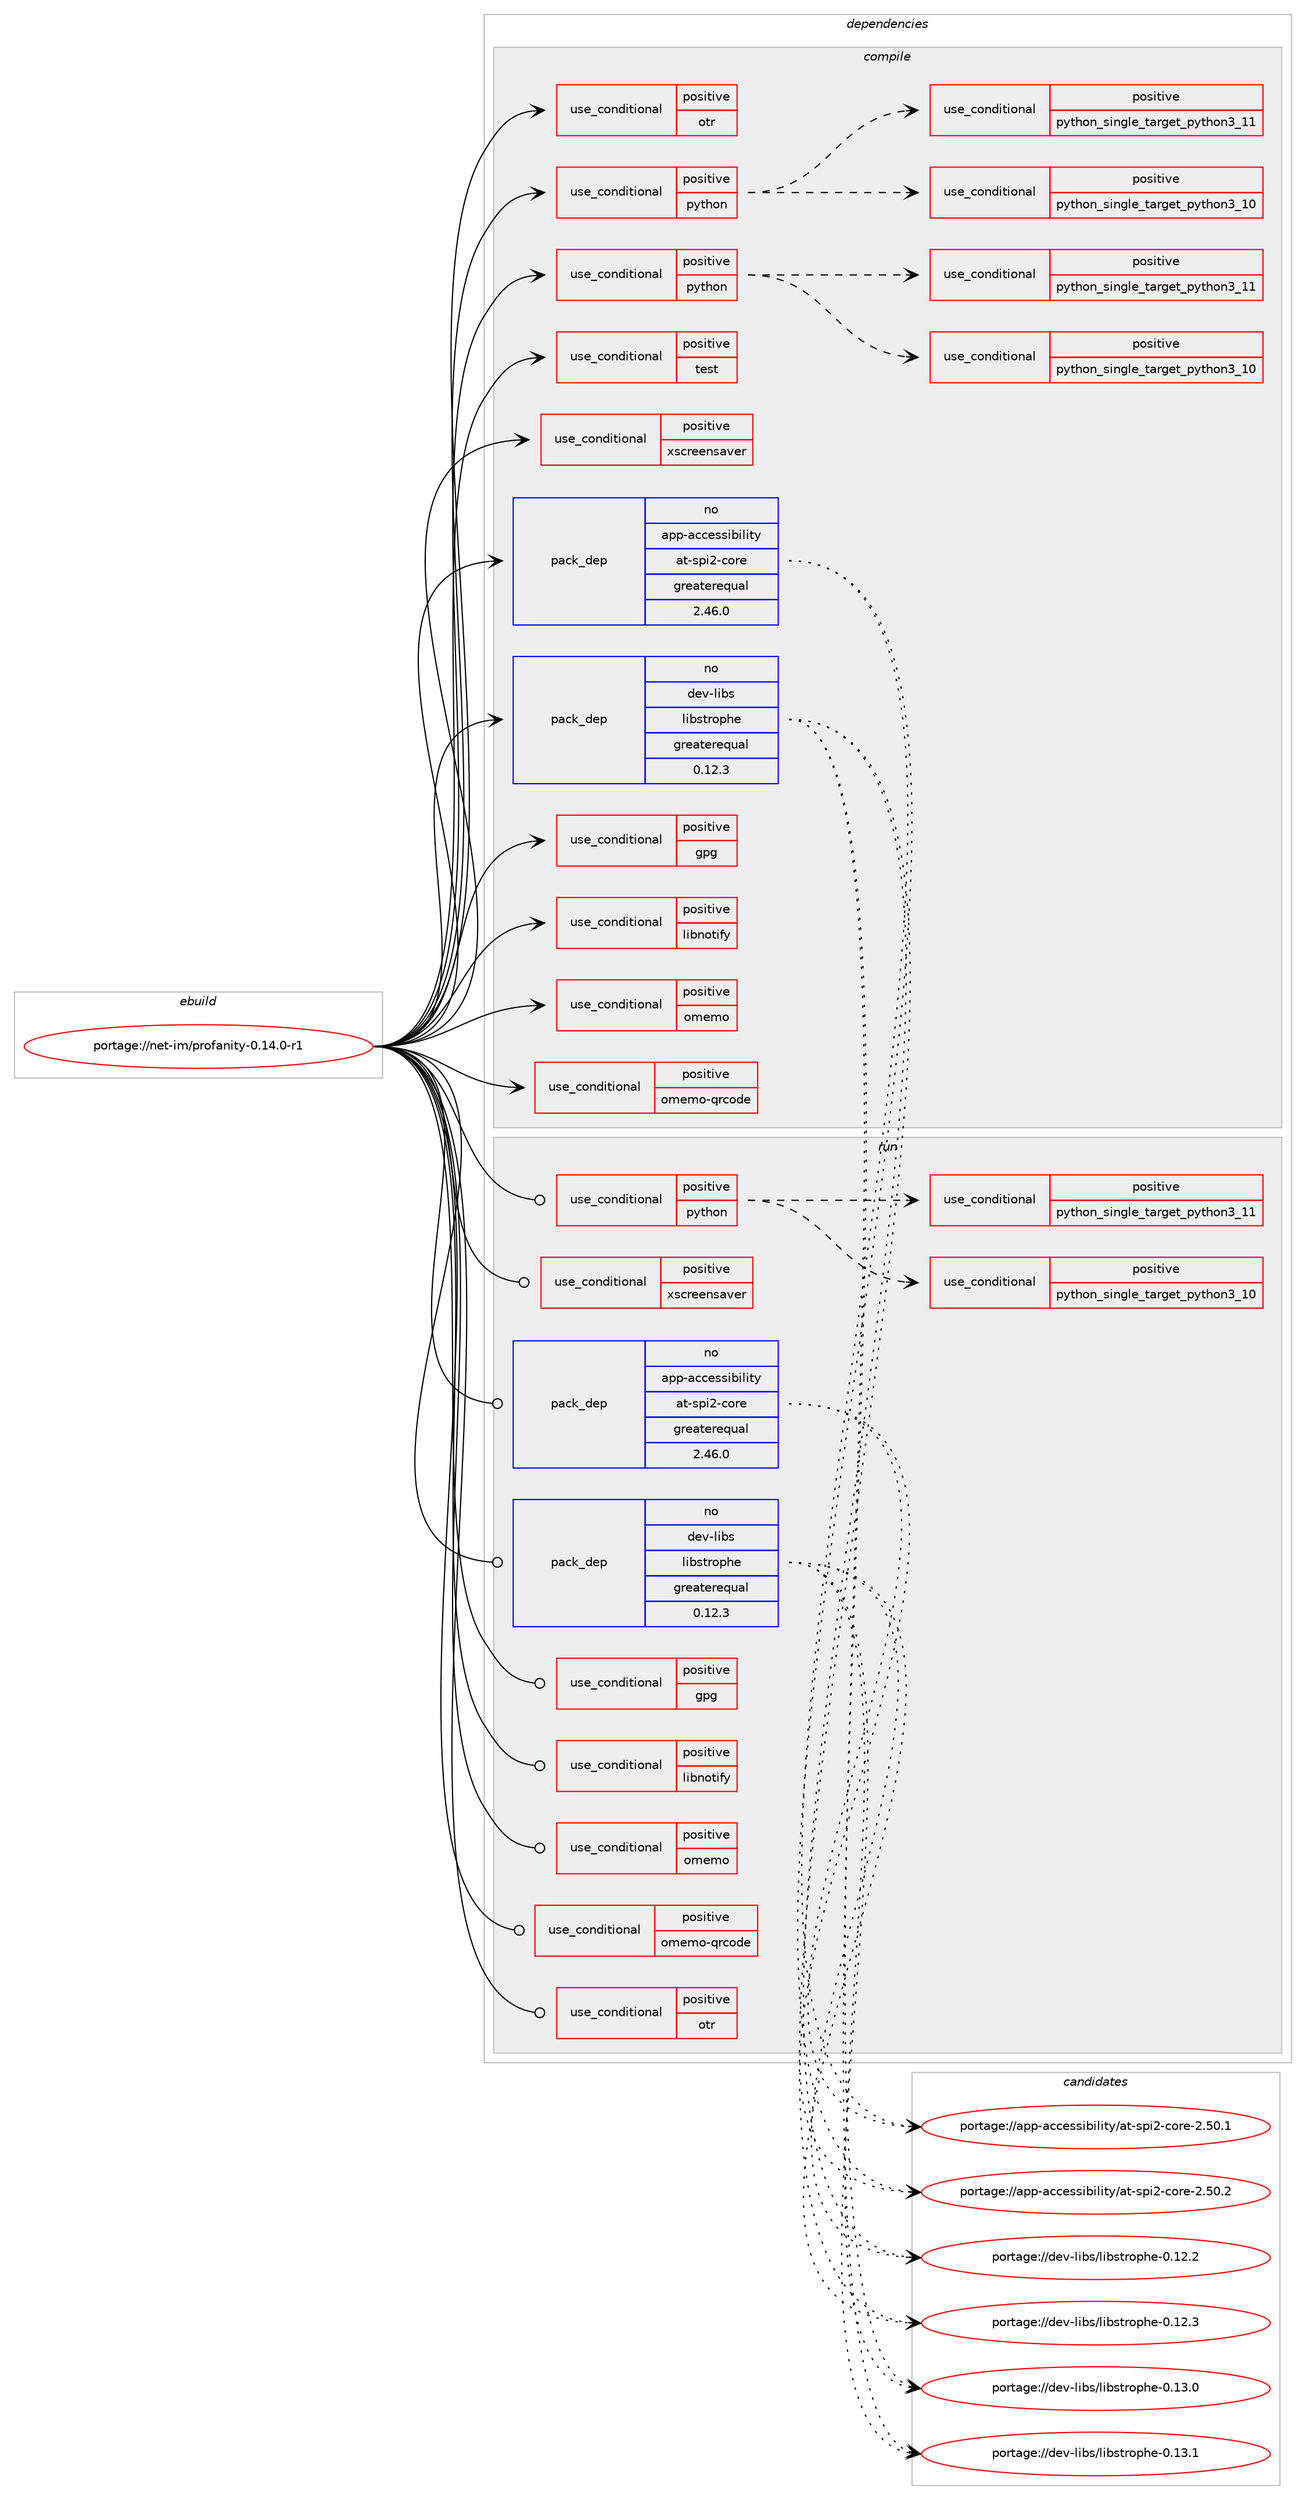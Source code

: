 digraph prolog {

# *************
# Graph options
# *************

newrank=true;
concentrate=true;
compound=true;
graph [rankdir=LR,fontname=Helvetica,fontsize=10,ranksep=1.5];#, ranksep=2.5, nodesep=0.2];
edge  [arrowhead=vee];
node  [fontname=Helvetica,fontsize=10];

# **********
# The ebuild
# **********

subgraph cluster_leftcol {
color=gray;
rank=same;
label=<<i>ebuild</i>>;
id [label="portage://net-im/profanity-0.14.0-r1", color=red, width=4, href="../net-im/profanity-0.14.0-r1.svg"];
}

# ****************
# The dependencies
# ****************

subgraph cluster_midcol {
color=gray;
label=<<i>dependencies</i>>;
subgraph cluster_compile {
fillcolor="#eeeeee";
style=filled;
label=<<i>compile</i>>;
subgraph cond89393 {
dependency180263 [label=<<TABLE BORDER="0" CELLBORDER="1" CELLSPACING="0" CELLPADDING="4"><TR><TD ROWSPAN="3" CELLPADDING="10">use_conditional</TD></TR><TR><TD>positive</TD></TR><TR><TD>gpg</TD></TR></TABLE>>, shape=none, color=red];
# *** BEGIN UNKNOWN DEPENDENCY TYPE (TODO) ***
# dependency180263 -> package_dependency(portage://net-im/profanity-0.14.0-r1,install,no,app-crypt,gpgme,none,[,,],any_same_slot,[])
# *** END UNKNOWN DEPENDENCY TYPE (TODO) ***

}
id:e -> dependency180263:w [weight=20,style="solid",arrowhead="vee"];
subgraph cond89394 {
dependency180264 [label=<<TABLE BORDER="0" CELLBORDER="1" CELLSPACING="0" CELLPADDING="4"><TR><TD ROWSPAN="3" CELLPADDING="10">use_conditional</TD></TR><TR><TD>positive</TD></TR><TR><TD>libnotify</TD></TR></TABLE>>, shape=none, color=red];
# *** BEGIN UNKNOWN DEPENDENCY TYPE (TODO) ***
# dependency180264 -> package_dependency(portage://net-im/profanity-0.14.0-r1,install,no,x11-libs,libnotify,none,[,,],[],[])
# *** END UNKNOWN DEPENDENCY TYPE (TODO) ***

}
id:e -> dependency180264:w [weight=20,style="solid",arrowhead="vee"];
subgraph cond89395 {
dependency180265 [label=<<TABLE BORDER="0" CELLBORDER="1" CELLSPACING="0" CELLPADDING="4"><TR><TD ROWSPAN="3" CELLPADDING="10">use_conditional</TD></TR><TR><TD>positive</TD></TR><TR><TD>omemo</TD></TR></TABLE>>, shape=none, color=red];
# *** BEGIN UNKNOWN DEPENDENCY TYPE (TODO) ***
# dependency180265 -> package_dependency(portage://net-im/profanity-0.14.0-r1,install,no,dev-libs,libgcrypt,none,[,,],any_same_slot,[])
# *** END UNKNOWN DEPENDENCY TYPE (TODO) ***

# *** BEGIN UNKNOWN DEPENDENCY TYPE (TODO) ***
# dependency180265 -> package_dependency(portage://net-im/profanity-0.14.0-r1,install,no,net-libs,libsignal-protocol-c,none,[,,],[],[])
# *** END UNKNOWN DEPENDENCY TYPE (TODO) ***

}
id:e -> dependency180265:w [weight=20,style="solid",arrowhead="vee"];
subgraph cond89396 {
dependency180266 [label=<<TABLE BORDER="0" CELLBORDER="1" CELLSPACING="0" CELLPADDING="4"><TR><TD ROWSPAN="3" CELLPADDING="10">use_conditional</TD></TR><TR><TD>positive</TD></TR><TR><TD>omemo-qrcode</TD></TR></TABLE>>, shape=none, color=red];
# *** BEGIN UNKNOWN DEPENDENCY TYPE (TODO) ***
# dependency180266 -> package_dependency(portage://net-im/profanity-0.14.0-r1,install,no,media-gfx,qrencode,none,[,,],any_same_slot,[])
# *** END UNKNOWN DEPENDENCY TYPE (TODO) ***

}
id:e -> dependency180266:w [weight=20,style="solid",arrowhead="vee"];
subgraph cond89397 {
dependency180267 [label=<<TABLE BORDER="0" CELLBORDER="1" CELLSPACING="0" CELLPADDING="4"><TR><TD ROWSPAN="3" CELLPADDING="10">use_conditional</TD></TR><TR><TD>positive</TD></TR><TR><TD>otr</TD></TR></TABLE>>, shape=none, color=red];
# *** BEGIN UNKNOWN DEPENDENCY TYPE (TODO) ***
# dependency180267 -> package_dependency(portage://net-im/profanity-0.14.0-r1,install,no,net-libs,libotr,none,[,,],[],[])
# *** END UNKNOWN DEPENDENCY TYPE (TODO) ***

}
id:e -> dependency180267:w [weight=20,style="solid",arrowhead="vee"];
subgraph cond89398 {
dependency180268 [label=<<TABLE BORDER="0" CELLBORDER="1" CELLSPACING="0" CELLPADDING="4"><TR><TD ROWSPAN="3" CELLPADDING="10">use_conditional</TD></TR><TR><TD>positive</TD></TR><TR><TD>python</TD></TR></TABLE>>, shape=none, color=red];
subgraph cond89399 {
dependency180269 [label=<<TABLE BORDER="0" CELLBORDER="1" CELLSPACING="0" CELLPADDING="4"><TR><TD ROWSPAN="3" CELLPADDING="10">use_conditional</TD></TR><TR><TD>positive</TD></TR><TR><TD>python_single_target_python3_10</TD></TR></TABLE>>, shape=none, color=red];
# *** BEGIN UNKNOWN DEPENDENCY TYPE (TODO) ***
# dependency180269 -> package_dependency(portage://net-im/profanity-0.14.0-r1,install,no,dev-lang,python,none,[,,],[slot(3.10)],[])
# *** END UNKNOWN DEPENDENCY TYPE (TODO) ***

}
dependency180268:e -> dependency180269:w [weight=20,style="dashed",arrowhead="vee"];
subgraph cond89400 {
dependency180270 [label=<<TABLE BORDER="0" CELLBORDER="1" CELLSPACING="0" CELLPADDING="4"><TR><TD ROWSPAN="3" CELLPADDING="10">use_conditional</TD></TR><TR><TD>positive</TD></TR><TR><TD>python_single_target_python3_11</TD></TR></TABLE>>, shape=none, color=red];
# *** BEGIN UNKNOWN DEPENDENCY TYPE (TODO) ***
# dependency180270 -> package_dependency(portage://net-im/profanity-0.14.0-r1,install,no,dev-lang,python,none,[,,],[slot(3.11)],[])
# *** END UNKNOWN DEPENDENCY TYPE (TODO) ***

}
dependency180268:e -> dependency180270:w [weight=20,style="dashed",arrowhead="vee"];
}
id:e -> dependency180268:w [weight=20,style="solid",arrowhead="vee"];
subgraph cond89401 {
dependency180271 [label=<<TABLE BORDER="0" CELLBORDER="1" CELLSPACING="0" CELLPADDING="4"><TR><TD ROWSPAN="3" CELLPADDING="10">use_conditional</TD></TR><TR><TD>positive</TD></TR><TR><TD>python</TD></TR></TABLE>>, shape=none, color=red];
subgraph cond89402 {
dependency180272 [label=<<TABLE BORDER="0" CELLBORDER="1" CELLSPACING="0" CELLPADDING="4"><TR><TD ROWSPAN="3" CELLPADDING="10">use_conditional</TD></TR><TR><TD>positive</TD></TR><TR><TD>python_single_target_python3_10</TD></TR></TABLE>>, shape=none, color=red];
# *** BEGIN UNKNOWN DEPENDENCY TYPE (TODO) ***
# dependency180272 -> package_dependency(portage://net-im/profanity-0.14.0-r1,install,no,dev-python,cython,none,[,,],[],[use(enable(python_targets_python3_10),negative)])
# *** END UNKNOWN DEPENDENCY TYPE (TODO) ***

}
dependency180271:e -> dependency180272:w [weight=20,style="dashed",arrowhead="vee"];
subgraph cond89403 {
dependency180273 [label=<<TABLE BORDER="0" CELLBORDER="1" CELLSPACING="0" CELLPADDING="4"><TR><TD ROWSPAN="3" CELLPADDING="10">use_conditional</TD></TR><TR><TD>positive</TD></TR><TR><TD>python_single_target_python3_11</TD></TR></TABLE>>, shape=none, color=red];
# *** BEGIN UNKNOWN DEPENDENCY TYPE (TODO) ***
# dependency180273 -> package_dependency(portage://net-im/profanity-0.14.0-r1,install,no,dev-python,cython,none,[,,],[],[use(enable(python_targets_python3_11),negative)])
# *** END UNKNOWN DEPENDENCY TYPE (TODO) ***

}
dependency180271:e -> dependency180273:w [weight=20,style="dashed",arrowhead="vee"];
}
id:e -> dependency180271:w [weight=20,style="solid",arrowhead="vee"];
subgraph cond89404 {
dependency180274 [label=<<TABLE BORDER="0" CELLBORDER="1" CELLSPACING="0" CELLPADDING="4"><TR><TD ROWSPAN="3" CELLPADDING="10">use_conditional</TD></TR><TR><TD>positive</TD></TR><TR><TD>test</TD></TR></TABLE>>, shape=none, color=red];
# *** BEGIN UNKNOWN DEPENDENCY TYPE (TODO) ***
# dependency180274 -> package_dependency(portage://net-im/profanity-0.14.0-r1,install,no,dev-util,cmocka,none,[,,],[],[])
# *** END UNKNOWN DEPENDENCY TYPE (TODO) ***

}
id:e -> dependency180274:w [weight=20,style="solid",arrowhead="vee"];
subgraph cond89405 {
dependency180275 [label=<<TABLE BORDER="0" CELLBORDER="1" CELLSPACING="0" CELLPADDING="4"><TR><TD ROWSPAN="3" CELLPADDING="10">use_conditional</TD></TR><TR><TD>positive</TD></TR><TR><TD>xscreensaver</TD></TR></TABLE>>, shape=none, color=red];
# *** BEGIN UNKNOWN DEPENDENCY TYPE (TODO) ***
# dependency180275 -> package_dependency(portage://net-im/profanity-0.14.0-r1,install,no,x11-libs,libXScrnSaver,none,[,,],[],[])
# *** END UNKNOWN DEPENDENCY TYPE (TODO) ***

# *** BEGIN UNKNOWN DEPENDENCY TYPE (TODO) ***
# dependency180275 -> package_dependency(portage://net-im/profanity-0.14.0-r1,install,no,x11-libs,libX11,none,[,,],[],[])
# *** END UNKNOWN DEPENDENCY TYPE (TODO) ***

}
id:e -> dependency180275:w [weight=20,style="solid",arrowhead="vee"];
subgraph pack88320 {
dependency180276 [label=<<TABLE BORDER="0" CELLBORDER="1" CELLSPACING="0" CELLPADDING="4" WIDTH="220"><TR><TD ROWSPAN="6" CELLPADDING="30">pack_dep</TD></TR><TR><TD WIDTH="110">no</TD></TR><TR><TD>app-accessibility</TD></TR><TR><TD>at-spi2-core</TD></TR><TR><TD>greaterequal</TD></TR><TR><TD>2.46.0</TD></TR></TABLE>>, shape=none, color=blue];
}
id:e -> dependency180276:w [weight=20,style="solid",arrowhead="vee"];
# *** BEGIN UNKNOWN DEPENDENCY TYPE (TODO) ***
# id -> package_dependency(portage://net-im/profanity-0.14.0-r1,install,no,dev-db,sqlite,none,[,,],[slot(3)],[])
# *** END UNKNOWN DEPENDENCY TYPE (TODO) ***

# *** BEGIN UNKNOWN DEPENDENCY TYPE (TODO) ***
# id -> package_dependency(portage://net-im/profanity-0.14.0-r1,install,no,dev-libs,glib,none,[,,],[slot(2)],[])
# *** END UNKNOWN DEPENDENCY TYPE (TODO) ***

subgraph pack88321 {
dependency180277 [label=<<TABLE BORDER="0" CELLBORDER="1" CELLSPACING="0" CELLPADDING="4" WIDTH="220"><TR><TD ROWSPAN="6" CELLPADDING="30">pack_dep</TD></TR><TR><TD WIDTH="110">no</TD></TR><TR><TD>dev-libs</TD></TR><TR><TD>libstrophe</TD></TR><TR><TD>greaterequal</TD></TR><TR><TD>0.12.3</TD></TR></TABLE>>, shape=none, color=blue];
}
id:e -> dependency180277:w [weight=20,style="solid",arrowhead="vee"];
# *** BEGIN UNKNOWN DEPENDENCY TYPE (TODO) ***
# id -> package_dependency(portage://net-im/profanity-0.14.0-r1,install,no,media-libs,harfbuzz,none,[,,],any_same_slot,[])
# *** END UNKNOWN DEPENDENCY TYPE (TODO) ***

# *** BEGIN UNKNOWN DEPENDENCY TYPE (TODO) ***
# id -> package_dependency(portage://net-im/profanity-0.14.0-r1,install,no,net-misc,curl,none,[,,],[],[])
# *** END UNKNOWN DEPENDENCY TYPE (TODO) ***

# *** BEGIN UNKNOWN DEPENDENCY TYPE (TODO) ***
# id -> package_dependency(portage://net-im/profanity-0.14.0-r1,install,no,sys-libs,ncurses,none,[,,],any_same_slot,[use(enable(unicode),positive)])
# *** END UNKNOWN DEPENDENCY TYPE (TODO) ***

# *** BEGIN UNKNOWN DEPENDENCY TYPE (TODO) ***
# id -> package_dependency(portage://net-im/profanity-0.14.0-r1,install,no,sys-libs,readline,none,[,,],any_same_slot,[])
# *** END UNKNOWN DEPENDENCY TYPE (TODO) ***

# *** BEGIN UNKNOWN DEPENDENCY TYPE (TODO) ***
# id -> package_dependency(portage://net-im/profanity-0.14.0-r1,install,no,x11-libs,cairo,none,[,,],[],[])
# *** END UNKNOWN DEPENDENCY TYPE (TODO) ***

# *** BEGIN UNKNOWN DEPENDENCY TYPE (TODO) ***
# id -> package_dependency(portage://net-im/profanity-0.14.0-r1,install,no,x11-libs,gdk-pixbuf,none,[,,],[slot(2)],[])
# *** END UNKNOWN DEPENDENCY TYPE (TODO) ***

# *** BEGIN UNKNOWN DEPENDENCY TYPE (TODO) ***
# id -> package_dependency(portage://net-im/profanity-0.14.0-r1,install,no,x11-libs,gtk+,none,[,,],[slot(3)],[])
# *** END UNKNOWN DEPENDENCY TYPE (TODO) ***

# *** BEGIN UNKNOWN DEPENDENCY TYPE (TODO) ***
# id -> package_dependency(portage://net-im/profanity-0.14.0-r1,install,no,x11-libs,pango,none,[,,],[],[])
# *** END UNKNOWN DEPENDENCY TYPE (TODO) ***

# *** BEGIN UNKNOWN DEPENDENCY TYPE (TODO) ***
# id -> package_dependency(portage://net-im/profanity-0.14.0-r1,install,no,x11-misc,shared-mime-info,none,[,,],[],[])
# *** END UNKNOWN DEPENDENCY TYPE (TODO) ***

}
subgraph cluster_compileandrun {
fillcolor="#eeeeee";
style=filled;
label=<<i>compile and run</i>>;
}
subgraph cluster_run {
fillcolor="#eeeeee";
style=filled;
label=<<i>run</i>>;
subgraph cond89406 {
dependency180278 [label=<<TABLE BORDER="0" CELLBORDER="1" CELLSPACING="0" CELLPADDING="4"><TR><TD ROWSPAN="3" CELLPADDING="10">use_conditional</TD></TR><TR><TD>positive</TD></TR><TR><TD>gpg</TD></TR></TABLE>>, shape=none, color=red];
# *** BEGIN UNKNOWN DEPENDENCY TYPE (TODO) ***
# dependency180278 -> package_dependency(portage://net-im/profanity-0.14.0-r1,run,no,app-crypt,gpgme,none,[,,],any_same_slot,[])
# *** END UNKNOWN DEPENDENCY TYPE (TODO) ***

}
id:e -> dependency180278:w [weight=20,style="solid",arrowhead="odot"];
subgraph cond89407 {
dependency180279 [label=<<TABLE BORDER="0" CELLBORDER="1" CELLSPACING="0" CELLPADDING="4"><TR><TD ROWSPAN="3" CELLPADDING="10">use_conditional</TD></TR><TR><TD>positive</TD></TR><TR><TD>libnotify</TD></TR></TABLE>>, shape=none, color=red];
# *** BEGIN UNKNOWN DEPENDENCY TYPE (TODO) ***
# dependency180279 -> package_dependency(portage://net-im/profanity-0.14.0-r1,run,no,x11-libs,libnotify,none,[,,],[],[])
# *** END UNKNOWN DEPENDENCY TYPE (TODO) ***

}
id:e -> dependency180279:w [weight=20,style="solid",arrowhead="odot"];
subgraph cond89408 {
dependency180280 [label=<<TABLE BORDER="0" CELLBORDER="1" CELLSPACING="0" CELLPADDING="4"><TR><TD ROWSPAN="3" CELLPADDING="10">use_conditional</TD></TR><TR><TD>positive</TD></TR><TR><TD>omemo</TD></TR></TABLE>>, shape=none, color=red];
# *** BEGIN UNKNOWN DEPENDENCY TYPE (TODO) ***
# dependency180280 -> package_dependency(portage://net-im/profanity-0.14.0-r1,run,no,dev-libs,libgcrypt,none,[,,],any_same_slot,[])
# *** END UNKNOWN DEPENDENCY TYPE (TODO) ***

# *** BEGIN UNKNOWN DEPENDENCY TYPE (TODO) ***
# dependency180280 -> package_dependency(portage://net-im/profanity-0.14.0-r1,run,no,net-libs,libsignal-protocol-c,none,[,,],[],[])
# *** END UNKNOWN DEPENDENCY TYPE (TODO) ***

}
id:e -> dependency180280:w [weight=20,style="solid",arrowhead="odot"];
subgraph cond89409 {
dependency180281 [label=<<TABLE BORDER="0" CELLBORDER="1" CELLSPACING="0" CELLPADDING="4"><TR><TD ROWSPAN="3" CELLPADDING="10">use_conditional</TD></TR><TR><TD>positive</TD></TR><TR><TD>omemo-qrcode</TD></TR></TABLE>>, shape=none, color=red];
# *** BEGIN UNKNOWN DEPENDENCY TYPE (TODO) ***
# dependency180281 -> package_dependency(portage://net-im/profanity-0.14.0-r1,run,no,media-gfx,qrencode,none,[,,],any_same_slot,[])
# *** END UNKNOWN DEPENDENCY TYPE (TODO) ***

}
id:e -> dependency180281:w [weight=20,style="solid",arrowhead="odot"];
subgraph cond89410 {
dependency180282 [label=<<TABLE BORDER="0" CELLBORDER="1" CELLSPACING="0" CELLPADDING="4"><TR><TD ROWSPAN="3" CELLPADDING="10">use_conditional</TD></TR><TR><TD>positive</TD></TR><TR><TD>otr</TD></TR></TABLE>>, shape=none, color=red];
# *** BEGIN UNKNOWN DEPENDENCY TYPE (TODO) ***
# dependency180282 -> package_dependency(portage://net-im/profanity-0.14.0-r1,run,no,net-libs,libotr,none,[,,],[],[])
# *** END UNKNOWN DEPENDENCY TYPE (TODO) ***

}
id:e -> dependency180282:w [weight=20,style="solid",arrowhead="odot"];
subgraph cond89411 {
dependency180283 [label=<<TABLE BORDER="0" CELLBORDER="1" CELLSPACING="0" CELLPADDING="4"><TR><TD ROWSPAN="3" CELLPADDING="10">use_conditional</TD></TR><TR><TD>positive</TD></TR><TR><TD>python</TD></TR></TABLE>>, shape=none, color=red];
subgraph cond89412 {
dependency180284 [label=<<TABLE BORDER="0" CELLBORDER="1" CELLSPACING="0" CELLPADDING="4"><TR><TD ROWSPAN="3" CELLPADDING="10">use_conditional</TD></TR><TR><TD>positive</TD></TR><TR><TD>python_single_target_python3_10</TD></TR></TABLE>>, shape=none, color=red];
# *** BEGIN UNKNOWN DEPENDENCY TYPE (TODO) ***
# dependency180284 -> package_dependency(portage://net-im/profanity-0.14.0-r1,run,no,dev-lang,python,none,[,,],[slot(3.10)],[])
# *** END UNKNOWN DEPENDENCY TYPE (TODO) ***

}
dependency180283:e -> dependency180284:w [weight=20,style="dashed",arrowhead="vee"];
subgraph cond89413 {
dependency180285 [label=<<TABLE BORDER="0" CELLBORDER="1" CELLSPACING="0" CELLPADDING="4"><TR><TD ROWSPAN="3" CELLPADDING="10">use_conditional</TD></TR><TR><TD>positive</TD></TR><TR><TD>python_single_target_python3_11</TD></TR></TABLE>>, shape=none, color=red];
# *** BEGIN UNKNOWN DEPENDENCY TYPE (TODO) ***
# dependency180285 -> package_dependency(portage://net-im/profanity-0.14.0-r1,run,no,dev-lang,python,none,[,,],[slot(3.11)],[])
# *** END UNKNOWN DEPENDENCY TYPE (TODO) ***

}
dependency180283:e -> dependency180285:w [weight=20,style="dashed",arrowhead="vee"];
}
id:e -> dependency180283:w [weight=20,style="solid",arrowhead="odot"];
subgraph cond89414 {
dependency180286 [label=<<TABLE BORDER="0" CELLBORDER="1" CELLSPACING="0" CELLPADDING="4"><TR><TD ROWSPAN="3" CELLPADDING="10">use_conditional</TD></TR><TR><TD>positive</TD></TR><TR><TD>xscreensaver</TD></TR></TABLE>>, shape=none, color=red];
# *** BEGIN UNKNOWN DEPENDENCY TYPE (TODO) ***
# dependency180286 -> package_dependency(portage://net-im/profanity-0.14.0-r1,run,no,x11-libs,libXScrnSaver,none,[,,],[],[])
# *** END UNKNOWN DEPENDENCY TYPE (TODO) ***

# *** BEGIN UNKNOWN DEPENDENCY TYPE (TODO) ***
# dependency180286 -> package_dependency(portage://net-im/profanity-0.14.0-r1,run,no,x11-libs,libX11,none,[,,],[],[])
# *** END UNKNOWN DEPENDENCY TYPE (TODO) ***

}
id:e -> dependency180286:w [weight=20,style="solid",arrowhead="odot"];
subgraph pack88322 {
dependency180287 [label=<<TABLE BORDER="0" CELLBORDER="1" CELLSPACING="0" CELLPADDING="4" WIDTH="220"><TR><TD ROWSPAN="6" CELLPADDING="30">pack_dep</TD></TR><TR><TD WIDTH="110">no</TD></TR><TR><TD>app-accessibility</TD></TR><TR><TD>at-spi2-core</TD></TR><TR><TD>greaterequal</TD></TR><TR><TD>2.46.0</TD></TR></TABLE>>, shape=none, color=blue];
}
id:e -> dependency180287:w [weight=20,style="solid",arrowhead="odot"];
# *** BEGIN UNKNOWN DEPENDENCY TYPE (TODO) ***
# id -> package_dependency(portage://net-im/profanity-0.14.0-r1,run,no,dev-db,sqlite,none,[,,],[slot(3)],[])
# *** END UNKNOWN DEPENDENCY TYPE (TODO) ***

# *** BEGIN UNKNOWN DEPENDENCY TYPE (TODO) ***
# id -> package_dependency(portage://net-im/profanity-0.14.0-r1,run,no,dev-libs,glib,none,[,,],[slot(2)],[])
# *** END UNKNOWN DEPENDENCY TYPE (TODO) ***

subgraph pack88323 {
dependency180288 [label=<<TABLE BORDER="0" CELLBORDER="1" CELLSPACING="0" CELLPADDING="4" WIDTH="220"><TR><TD ROWSPAN="6" CELLPADDING="30">pack_dep</TD></TR><TR><TD WIDTH="110">no</TD></TR><TR><TD>dev-libs</TD></TR><TR><TD>libstrophe</TD></TR><TR><TD>greaterequal</TD></TR><TR><TD>0.12.3</TD></TR></TABLE>>, shape=none, color=blue];
}
id:e -> dependency180288:w [weight=20,style="solid",arrowhead="odot"];
# *** BEGIN UNKNOWN DEPENDENCY TYPE (TODO) ***
# id -> package_dependency(portage://net-im/profanity-0.14.0-r1,run,no,media-libs,harfbuzz,none,[,,],any_same_slot,[])
# *** END UNKNOWN DEPENDENCY TYPE (TODO) ***

# *** BEGIN UNKNOWN DEPENDENCY TYPE (TODO) ***
# id -> package_dependency(portage://net-im/profanity-0.14.0-r1,run,no,net-misc,curl,none,[,,],[],[])
# *** END UNKNOWN DEPENDENCY TYPE (TODO) ***

# *** BEGIN UNKNOWN DEPENDENCY TYPE (TODO) ***
# id -> package_dependency(portage://net-im/profanity-0.14.0-r1,run,no,sys-libs,ncurses,none,[,,],any_same_slot,[use(enable(unicode),positive)])
# *** END UNKNOWN DEPENDENCY TYPE (TODO) ***

# *** BEGIN UNKNOWN DEPENDENCY TYPE (TODO) ***
# id -> package_dependency(portage://net-im/profanity-0.14.0-r1,run,no,sys-libs,readline,none,[,,],any_same_slot,[])
# *** END UNKNOWN DEPENDENCY TYPE (TODO) ***

# *** BEGIN UNKNOWN DEPENDENCY TYPE (TODO) ***
# id -> package_dependency(portage://net-im/profanity-0.14.0-r1,run,no,x11-libs,cairo,none,[,,],[],[])
# *** END UNKNOWN DEPENDENCY TYPE (TODO) ***

# *** BEGIN UNKNOWN DEPENDENCY TYPE (TODO) ***
# id -> package_dependency(portage://net-im/profanity-0.14.0-r1,run,no,x11-libs,gdk-pixbuf,none,[,,],[slot(2)],[])
# *** END UNKNOWN DEPENDENCY TYPE (TODO) ***

# *** BEGIN UNKNOWN DEPENDENCY TYPE (TODO) ***
# id -> package_dependency(portage://net-im/profanity-0.14.0-r1,run,no,x11-libs,gtk+,none,[,,],[slot(3)],[])
# *** END UNKNOWN DEPENDENCY TYPE (TODO) ***

# *** BEGIN UNKNOWN DEPENDENCY TYPE (TODO) ***
# id -> package_dependency(portage://net-im/profanity-0.14.0-r1,run,no,x11-libs,pango,none,[,,],[],[])
# *** END UNKNOWN DEPENDENCY TYPE (TODO) ***

# *** BEGIN UNKNOWN DEPENDENCY TYPE (TODO) ***
# id -> package_dependency(portage://net-im/profanity-0.14.0-r1,run,no,x11-misc,shared-mime-info,none,[,,],[],[])
# *** END UNKNOWN DEPENDENCY TYPE (TODO) ***

}
}

# **************
# The candidates
# **************

subgraph cluster_choices {
rank=same;
color=gray;
label=<<i>candidates</i>>;

subgraph choice88320 {
color=black;
nodesep=1;
choice97112112459799991011151151059810510810511612147971164511511210550459911111410145504653484649 [label="portage://app-accessibility/at-spi2-core-2.50.1", color=red, width=4,href="../app-accessibility/at-spi2-core-2.50.1.svg"];
choice97112112459799991011151151059810510810511612147971164511511210550459911111410145504653484650 [label="portage://app-accessibility/at-spi2-core-2.50.2", color=red, width=4,href="../app-accessibility/at-spi2-core-2.50.2.svg"];
dependency180276:e -> choice97112112459799991011151151059810510810511612147971164511511210550459911111410145504653484649:w [style=dotted,weight="100"];
dependency180276:e -> choice97112112459799991011151151059810510810511612147971164511511210550459911111410145504653484650:w [style=dotted,weight="100"];
}
subgraph choice88321 {
color=black;
nodesep=1;
choice1001011184510810598115471081059811511611411111210410145484649504650 [label="portage://dev-libs/libstrophe-0.12.2", color=red, width=4,href="../dev-libs/libstrophe-0.12.2.svg"];
choice1001011184510810598115471081059811511611411111210410145484649504651 [label="portage://dev-libs/libstrophe-0.12.3", color=red, width=4,href="../dev-libs/libstrophe-0.12.3.svg"];
choice1001011184510810598115471081059811511611411111210410145484649514648 [label="portage://dev-libs/libstrophe-0.13.0", color=red, width=4,href="../dev-libs/libstrophe-0.13.0.svg"];
choice1001011184510810598115471081059811511611411111210410145484649514649 [label="portage://dev-libs/libstrophe-0.13.1", color=red, width=4,href="../dev-libs/libstrophe-0.13.1.svg"];
dependency180277:e -> choice1001011184510810598115471081059811511611411111210410145484649504650:w [style=dotted,weight="100"];
dependency180277:e -> choice1001011184510810598115471081059811511611411111210410145484649504651:w [style=dotted,weight="100"];
dependency180277:e -> choice1001011184510810598115471081059811511611411111210410145484649514648:w [style=dotted,weight="100"];
dependency180277:e -> choice1001011184510810598115471081059811511611411111210410145484649514649:w [style=dotted,weight="100"];
}
subgraph choice88322 {
color=black;
nodesep=1;
choice97112112459799991011151151059810510810511612147971164511511210550459911111410145504653484649 [label="portage://app-accessibility/at-spi2-core-2.50.1", color=red, width=4,href="../app-accessibility/at-spi2-core-2.50.1.svg"];
choice97112112459799991011151151059810510810511612147971164511511210550459911111410145504653484650 [label="portage://app-accessibility/at-spi2-core-2.50.2", color=red, width=4,href="../app-accessibility/at-spi2-core-2.50.2.svg"];
dependency180287:e -> choice97112112459799991011151151059810510810511612147971164511511210550459911111410145504653484649:w [style=dotted,weight="100"];
dependency180287:e -> choice97112112459799991011151151059810510810511612147971164511511210550459911111410145504653484650:w [style=dotted,weight="100"];
}
subgraph choice88323 {
color=black;
nodesep=1;
choice1001011184510810598115471081059811511611411111210410145484649504650 [label="portage://dev-libs/libstrophe-0.12.2", color=red, width=4,href="../dev-libs/libstrophe-0.12.2.svg"];
choice1001011184510810598115471081059811511611411111210410145484649504651 [label="portage://dev-libs/libstrophe-0.12.3", color=red, width=4,href="../dev-libs/libstrophe-0.12.3.svg"];
choice1001011184510810598115471081059811511611411111210410145484649514648 [label="portage://dev-libs/libstrophe-0.13.0", color=red, width=4,href="../dev-libs/libstrophe-0.13.0.svg"];
choice1001011184510810598115471081059811511611411111210410145484649514649 [label="portage://dev-libs/libstrophe-0.13.1", color=red, width=4,href="../dev-libs/libstrophe-0.13.1.svg"];
dependency180288:e -> choice1001011184510810598115471081059811511611411111210410145484649504650:w [style=dotted,weight="100"];
dependency180288:e -> choice1001011184510810598115471081059811511611411111210410145484649504651:w [style=dotted,weight="100"];
dependency180288:e -> choice1001011184510810598115471081059811511611411111210410145484649514648:w [style=dotted,weight="100"];
dependency180288:e -> choice1001011184510810598115471081059811511611411111210410145484649514649:w [style=dotted,weight="100"];
}
}

}
